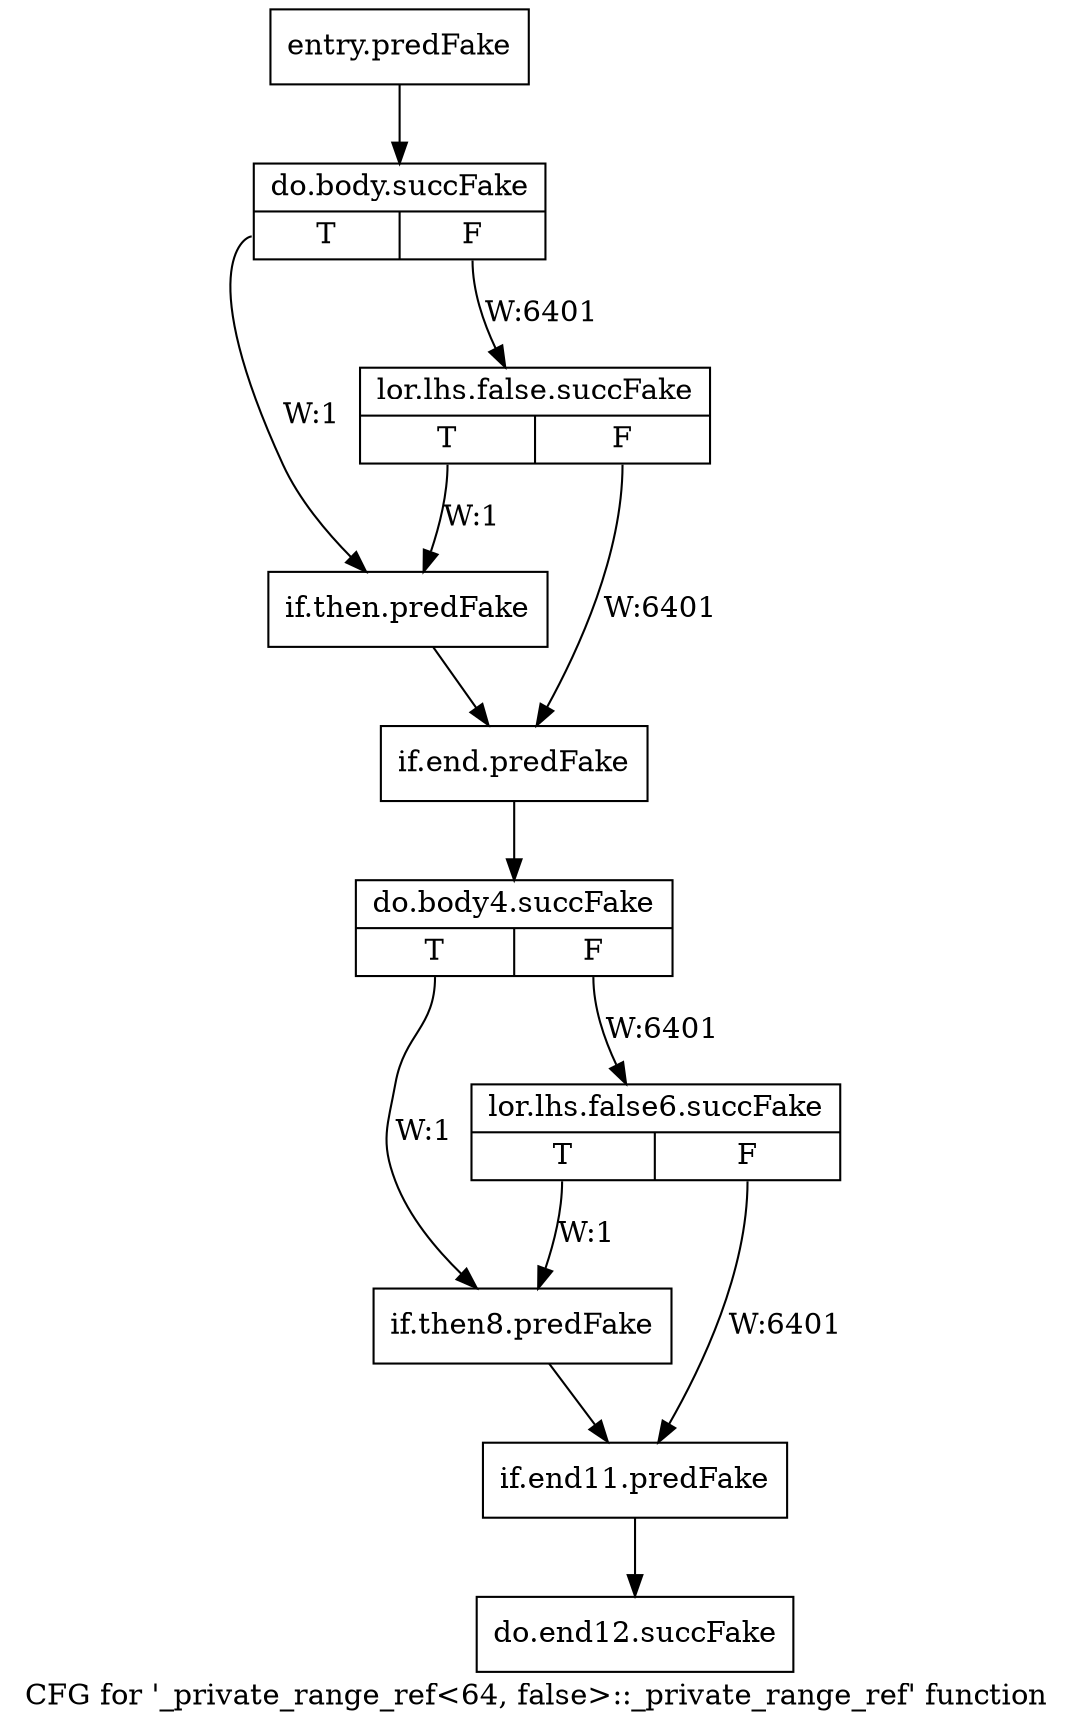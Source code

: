 digraph "CFG for '_private_range_ref\<64, false\>::_private_range_ref' function" {
	label="CFG for '_private_range_ref\<64, false\>::_private_range_ref' function";

	Node0x3e15f20 [shape=record,filename="",linenumber="",label="{entry.predFake}"];
	Node0x3e15f20 -> Node0x3ed7860[ callList="" memoryops="" filename="/tools/Xilinx/Vitis_HLS/2022.1/include/etc/ap_private.h" execusionnum="6400"];
	Node0x3ed7860 [shape=record,filename="/tools/Xilinx/Vitis_HLS/2022.1/include/etc/ap_private.h",linenumber="6441",label="{do.body.succFake|{<s0>T|<s1>F}}"];
	Node0x3ed7860:s0 -> Node0x3e16c80[label="W:1"];
	Node0x3ed7860:s1 -> Node0x3ed7970[label="W:6401" callList="" memoryops="" filename="/tools/Xilinx/Vitis_HLS/2022.1/include/etc/ap_private.h" execusionnum="6400"];
	Node0x3ed7970 [shape=record,filename="/tools/Xilinx/Vitis_HLS/2022.1/include/etc/ap_private.h",linenumber="6441",label="{lor.lhs.false.succFake|{<s0>T|<s1>F}}"];
	Node0x3ed7970:s0 -> Node0x3e16c80[label="W:1"];
	Node0x3ed7970:s1 -> Node0x3e16cd0[label="W:6401"];
	Node0x3e16c80 [shape=record,filename="/tools/Xilinx/Vitis_HLS/2022.1/include/etc/ap_private.h",linenumber="6441",label="{if.then.predFake}"];
	Node0x3e16c80 -> Node0x3e16cd0[ callList="" memoryops="" filename="/tools/Xilinx/Vitis_HLS/2022.1/include/etc/ap_private.h" execusionnum="0"];
	Node0x3e16cd0 [shape=record,filename="/tools/Xilinx/Vitis_HLS/2022.1/include/etc/ap_private.h",linenumber="6441",label="{if.end.predFake}"];
	Node0x3e16cd0 -> Node0x3ed7c10[ callList="" memoryops="" filename="/tools/Xilinx/Vitis_HLS/2022.1/include/etc/ap_private.h" execusionnum="6400"];
	Node0x3ed7c10 [shape=record,filename="/tools/Xilinx/Vitis_HLS/2022.1/include/etc/ap_private.h",linenumber="6445",label="{do.body4.succFake|{<s0>T|<s1>F}}"];
	Node0x3ed7c10:s0 -> Node0x3e16e10[label="W:1"];
	Node0x3ed7c10:s1 -> Node0x3ed7cf0[label="W:6401" callList="" memoryops="" filename="/tools/Xilinx/Vitis_HLS/2022.1/include/etc/ap_private.h" execusionnum="6400"];
	Node0x3ed7cf0 [shape=record,filename="/tools/Xilinx/Vitis_HLS/2022.1/include/etc/ap_private.h",linenumber="6445",label="{lor.lhs.false6.succFake|{<s0>T|<s1>F}}"];
	Node0x3ed7cf0:s0 -> Node0x3e16e10[label="W:1"];
	Node0x3ed7cf0:s1 -> Node0x3e16e60[label="W:6401"];
	Node0x3e16e10 [shape=record,filename="/tools/Xilinx/Vitis_HLS/2022.1/include/etc/ap_private.h",linenumber="6445",label="{if.then8.predFake}"];
	Node0x3e16e10 -> Node0x3e16e60[ callList="" memoryops="" filename="/tools/Xilinx/Vitis_HLS/2022.1/include/etc/ap_private.h" execusionnum="0"];
	Node0x3e16e60 [shape=record,filename="/tools/Xilinx/Vitis_HLS/2022.1/include/etc/ap_private.h",linenumber="6445",label="{if.end11.predFake}"];
	Node0x3e16e60 -> Node0x3ed7f60[ callList="" memoryops="" filename="/tools/Xilinx/Vitis_HLS/2022.1/include/etc/ap_private.h" execusionnum="6400"];
	Node0x3ed7f60 [shape=record,filename="/tools/Xilinx/Vitis_HLS/2022.1/include/etc/ap_private.h",linenumber="6448",label="{do.end12.succFake}"];
}
